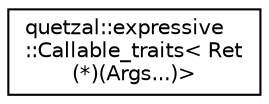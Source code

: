 digraph "Graphical Class Hierarchy"
{
 // LATEX_PDF_SIZE
  edge [fontname="Helvetica",fontsize="10",labelfontname="Helvetica",labelfontsize="10"];
  node [fontname="Helvetica",fontsize="10",shape=record];
  rankdir="LR";
  Node0 [label="quetzal::expressive\l::Callable_traits\< Ret\l(*)(Args...)\>",height=0.2,width=0.4,color="black", fillcolor="white", style="filled",URL="$structquetzal_1_1expressive_1_1_callable__traits_3_01_ret_07_5_08_07_args_8_8_8_08_4.html",tooltip=" "];
}
